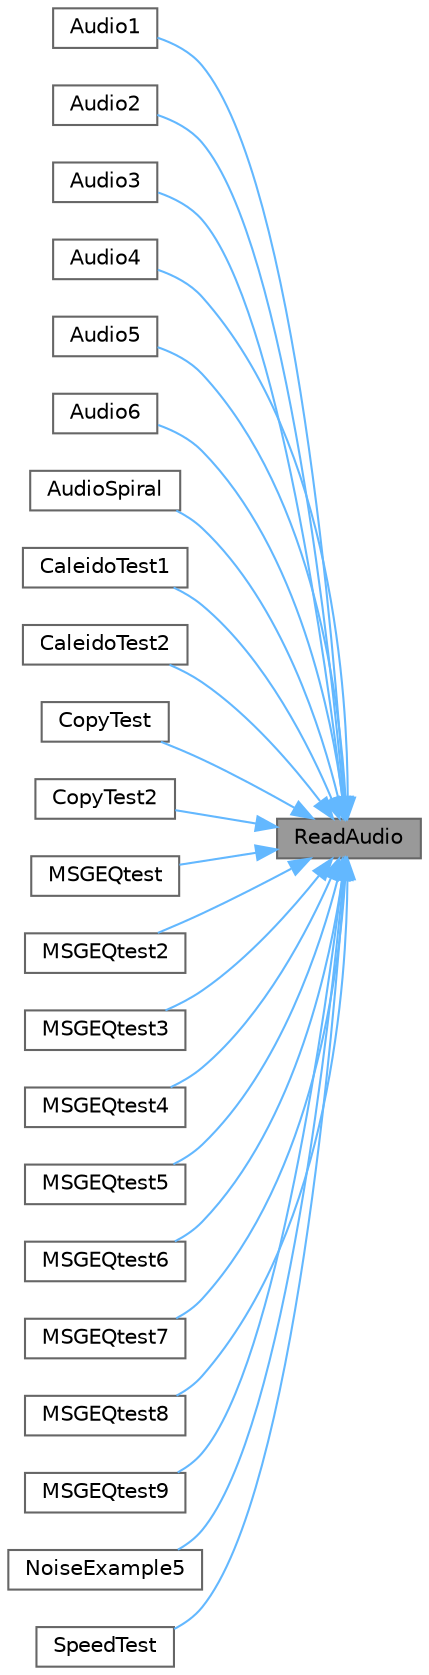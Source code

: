 digraph "ReadAudio"
{
 // INTERACTIVE_SVG=YES
 // LATEX_PDF_SIZE
  bgcolor="transparent";
  edge [fontname=Helvetica,fontsize=10,labelfontname=Helvetica,labelfontsize=10];
  node [fontname=Helvetica,fontsize=10,shape=box,height=0.2,width=0.4];
  rankdir="RL";
  Node1 [id="Node000001",label="ReadAudio",height=0.2,width=0.4,color="gray40", fillcolor="grey60", style="filled", fontcolor="black",tooltip=" "];
  Node1 -> Node2 [id="edge1_Node000001_Node000002",dir="back",color="steelblue1",style="solid",tooltip=" "];
  Node2 [id="Node000002",label="Audio1",height=0.2,width=0.4,color="grey40", fillcolor="white", style="filled",URL="$d6/d43/funky_8cpp_a1b20f1474772f15832d6ab79538ffcbb.html#a1b20f1474772f15832d6ab79538ffcbb",tooltip=" "];
  Node1 -> Node3 [id="edge2_Node000001_Node000003",dir="back",color="steelblue1",style="solid",tooltip=" "];
  Node3 [id="Node000003",label="Audio2",height=0.2,width=0.4,color="grey40", fillcolor="white", style="filled",URL="$d6/d43/funky_8cpp_aba61b839ccbbd9d26a94bdb82c3cb165.html#aba61b839ccbbd9d26a94bdb82c3cb165",tooltip=" "];
  Node1 -> Node4 [id="edge3_Node000001_Node000004",dir="back",color="steelblue1",style="solid",tooltip=" "];
  Node4 [id="Node000004",label="Audio3",height=0.2,width=0.4,color="grey40", fillcolor="white", style="filled",URL="$d6/d43/funky_8cpp_a4b8e27b9a194ec6a26457cd177a9e8bd.html#a4b8e27b9a194ec6a26457cd177a9e8bd",tooltip=" "];
  Node1 -> Node5 [id="edge4_Node000001_Node000005",dir="back",color="steelblue1",style="solid",tooltip=" "];
  Node5 [id="Node000005",label="Audio4",height=0.2,width=0.4,color="grey40", fillcolor="white", style="filled",URL="$d6/d43/funky_8cpp_a8bd580304508631cbfb5bffe1c5e7183.html#a8bd580304508631cbfb5bffe1c5e7183",tooltip=" "];
  Node1 -> Node6 [id="edge5_Node000001_Node000006",dir="back",color="steelblue1",style="solid",tooltip=" "];
  Node6 [id="Node000006",label="Audio5",height=0.2,width=0.4,color="grey40", fillcolor="white", style="filled",URL="$d6/d43/funky_8cpp_a6c59b4cf86cf7c63e9e149e1844a895f.html#a6c59b4cf86cf7c63e9e149e1844a895f",tooltip=" "];
  Node1 -> Node7 [id="edge6_Node000001_Node000007",dir="back",color="steelblue1",style="solid",tooltip=" "];
  Node7 [id="Node000007",label="Audio6",height=0.2,width=0.4,color="grey40", fillcolor="white", style="filled",URL="$d6/d43/funky_8cpp_a709497aa76c13ff5c3f4e48fcadf36a1.html#a709497aa76c13ff5c3f4e48fcadf36a1",tooltip=" "];
  Node1 -> Node8 [id="edge7_Node000001_Node000008",dir="back",color="steelblue1",style="solid",tooltip=" "];
  Node8 [id="Node000008",label="AudioSpiral",height=0.2,width=0.4,color="grey40", fillcolor="white", style="filled",URL="$d6/d43/funky_8cpp_a0f67f9b271ed1e5229bb12140d5b134e.html#a0f67f9b271ed1e5229bb12140d5b134e",tooltip=" "];
  Node1 -> Node9 [id="edge8_Node000001_Node000009",dir="back",color="steelblue1",style="solid",tooltip=" "];
  Node9 [id="Node000009",label="CaleidoTest1",height=0.2,width=0.4,color="grey40", fillcolor="white", style="filled",URL="$d6/d43/funky_8cpp_a7796e21bcdbcd4ffbe6c5a1b6cea7e3e.html#a7796e21bcdbcd4ffbe6c5a1b6cea7e3e",tooltip=" "];
  Node1 -> Node10 [id="edge9_Node000001_Node000010",dir="back",color="steelblue1",style="solid",tooltip=" "];
  Node10 [id="Node000010",label="CaleidoTest2",height=0.2,width=0.4,color="grey40", fillcolor="white", style="filled",URL="$d6/d43/funky_8cpp_a7a5898f5562b8614fc663c1b232db3dd.html#a7a5898f5562b8614fc663c1b232db3dd",tooltip=" "];
  Node1 -> Node11 [id="edge10_Node000001_Node000011",dir="back",color="steelblue1",style="solid",tooltip=" "];
  Node11 [id="Node000011",label="CopyTest",height=0.2,width=0.4,color="grey40", fillcolor="white", style="filled",URL="$d6/d43/funky_8cpp_a0c46364f3e960b88919bb91640696701.html#a0c46364f3e960b88919bb91640696701",tooltip=" "];
  Node1 -> Node12 [id="edge11_Node000001_Node000012",dir="back",color="steelblue1",style="solid",tooltip=" "];
  Node12 [id="Node000012",label="CopyTest2",height=0.2,width=0.4,color="grey40", fillcolor="white", style="filled",URL="$d6/d43/funky_8cpp_a153c213a97380a3977c9764848778a50.html#a153c213a97380a3977c9764848778a50",tooltip=" "];
  Node1 -> Node13 [id="edge12_Node000001_Node000013",dir="back",color="steelblue1",style="solid",tooltip=" "];
  Node13 [id="Node000013",label="MSGEQtest",height=0.2,width=0.4,color="grey40", fillcolor="white", style="filled",URL="$d6/d43/funky_8cpp_a539e99e0d092dc1bfe7693a76f48674f.html#a539e99e0d092dc1bfe7693a76f48674f",tooltip=" "];
  Node1 -> Node14 [id="edge13_Node000001_Node000014",dir="back",color="steelblue1",style="solid",tooltip=" "];
  Node14 [id="Node000014",label="MSGEQtest2",height=0.2,width=0.4,color="grey40", fillcolor="white", style="filled",URL="$d6/d43/funky_8cpp_a8c6c868503d6d7482dd36a2002fe486f.html#a8c6c868503d6d7482dd36a2002fe486f",tooltip=" "];
  Node1 -> Node15 [id="edge14_Node000001_Node000015",dir="back",color="steelblue1",style="solid",tooltip=" "];
  Node15 [id="Node000015",label="MSGEQtest3",height=0.2,width=0.4,color="grey40", fillcolor="white", style="filled",URL="$d6/d43/funky_8cpp_aea4934e42e2820e06fb1cd2f5680505d.html#aea4934e42e2820e06fb1cd2f5680505d",tooltip=" "];
  Node1 -> Node16 [id="edge15_Node000001_Node000016",dir="back",color="steelblue1",style="solid",tooltip=" "];
  Node16 [id="Node000016",label="MSGEQtest4",height=0.2,width=0.4,color="grey40", fillcolor="white", style="filled",URL="$d6/d43/funky_8cpp_a637016c89ebaea7b1dfe50a19a7145de.html#a637016c89ebaea7b1dfe50a19a7145de",tooltip=" "];
  Node1 -> Node17 [id="edge16_Node000001_Node000017",dir="back",color="steelblue1",style="solid",tooltip=" "];
  Node17 [id="Node000017",label="MSGEQtest5",height=0.2,width=0.4,color="grey40", fillcolor="white", style="filled",URL="$d6/d43/funky_8cpp_afe27ef9695e486ab4b66ce9c31330772.html#afe27ef9695e486ab4b66ce9c31330772",tooltip=" "];
  Node1 -> Node18 [id="edge17_Node000001_Node000018",dir="back",color="steelblue1",style="solid",tooltip=" "];
  Node18 [id="Node000018",label="MSGEQtest6",height=0.2,width=0.4,color="grey40", fillcolor="white", style="filled",URL="$d6/d43/funky_8cpp_a3c155c16bcc5a9546fdde62fde9c20e1.html#a3c155c16bcc5a9546fdde62fde9c20e1",tooltip=" "];
  Node1 -> Node19 [id="edge18_Node000001_Node000019",dir="back",color="steelblue1",style="solid",tooltip=" "];
  Node19 [id="Node000019",label="MSGEQtest7",height=0.2,width=0.4,color="grey40", fillcolor="white", style="filled",URL="$d6/d43/funky_8cpp_a64119518b389bf1484bcd401c013e039.html#a64119518b389bf1484bcd401c013e039",tooltip=" "];
  Node1 -> Node20 [id="edge19_Node000001_Node000020",dir="back",color="steelblue1",style="solid",tooltip=" "];
  Node20 [id="Node000020",label="MSGEQtest8",height=0.2,width=0.4,color="grey40", fillcolor="white", style="filled",URL="$d6/d43/funky_8cpp_a6251e0905eca458baff9f37b5fe909c2.html#a6251e0905eca458baff9f37b5fe909c2",tooltip=" "];
  Node1 -> Node21 [id="edge20_Node000001_Node000021",dir="back",color="steelblue1",style="solid",tooltip=" "];
  Node21 [id="Node000021",label="MSGEQtest9",height=0.2,width=0.4,color="grey40", fillcolor="white", style="filled",URL="$d6/d43/funky_8cpp_ae5601c111d0af9a71b1315207442774a.html#ae5601c111d0af9a71b1315207442774a",tooltip=" "];
  Node1 -> Node22 [id="edge21_Node000001_Node000022",dir="back",color="steelblue1",style="solid",tooltip=" "];
  Node22 [id="Node000022",label="NoiseExample5",height=0.2,width=0.4,color="grey40", fillcolor="white", style="filled",URL="$d6/d43/funky_8cpp_a1457c762dbe025f6449e9d3d46cd48e9.html#a1457c762dbe025f6449e9d3d46cd48e9",tooltip=" "];
  Node1 -> Node23 [id="edge22_Node000001_Node000023",dir="back",color="steelblue1",style="solid",tooltip=" "];
  Node23 [id="Node000023",label="SpeedTest",height=0.2,width=0.4,color="grey40", fillcolor="white", style="filled",URL="$d6/d43/funky_8cpp_aed5a480dfa6d13c6f72ee21b78a4aab0.html#aed5a480dfa6d13c6f72ee21b78a4aab0",tooltip=" "];
}
